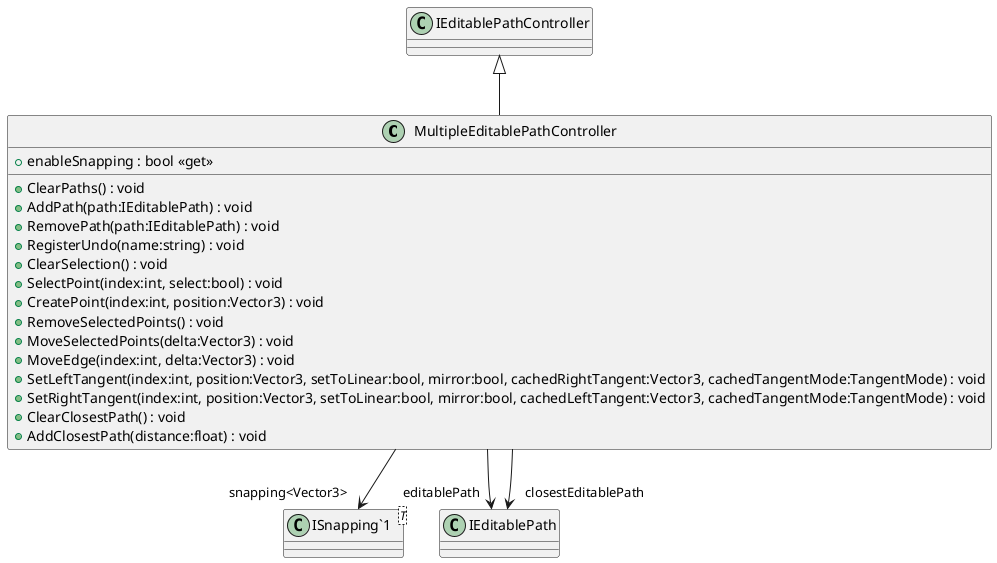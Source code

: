 @startuml
class MultipleEditablePathController {
    + enableSnapping : bool <<get>>
    + ClearPaths() : void
    + AddPath(path:IEditablePath) : void
    + RemovePath(path:IEditablePath) : void
    + RegisterUndo(name:string) : void
    + ClearSelection() : void
    + SelectPoint(index:int, select:bool) : void
    + CreatePoint(index:int, position:Vector3) : void
    + RemoveSelectedPoints() : void
    + MoveSelectedPoints(delta:Vector3) : void
    + MoveEdge(index:int, delta:Vector3) : void
    + SetLeftTangent(index:int, position:Vector3, setToLinear:bool, mirror:bool, cachedRightTangent:Vector3, cachedTangentMode:TangentMode) : void
    + SetRightTangent(index:int, position:Vector3, setToLinear:bool, mirror:bool, cachedLeftTangent:Vector3, cachedTangentMode:TangentMode) : void
    + ClearClosestPath() : void
    + AddClosestPath(distance:float) : void
}
class "ISnapping`1"<T> {
}
IEditablePathController <|-- MultipleEditablePathController
MultipleEditablePathController --> "editablePath" IEditablePath
MultipleEditablePathController --> "closestEditablePath" IEditablePath
MultipleEditablePathController --> "snapping<Vector3>" "ISnapping`1"
@enduml
